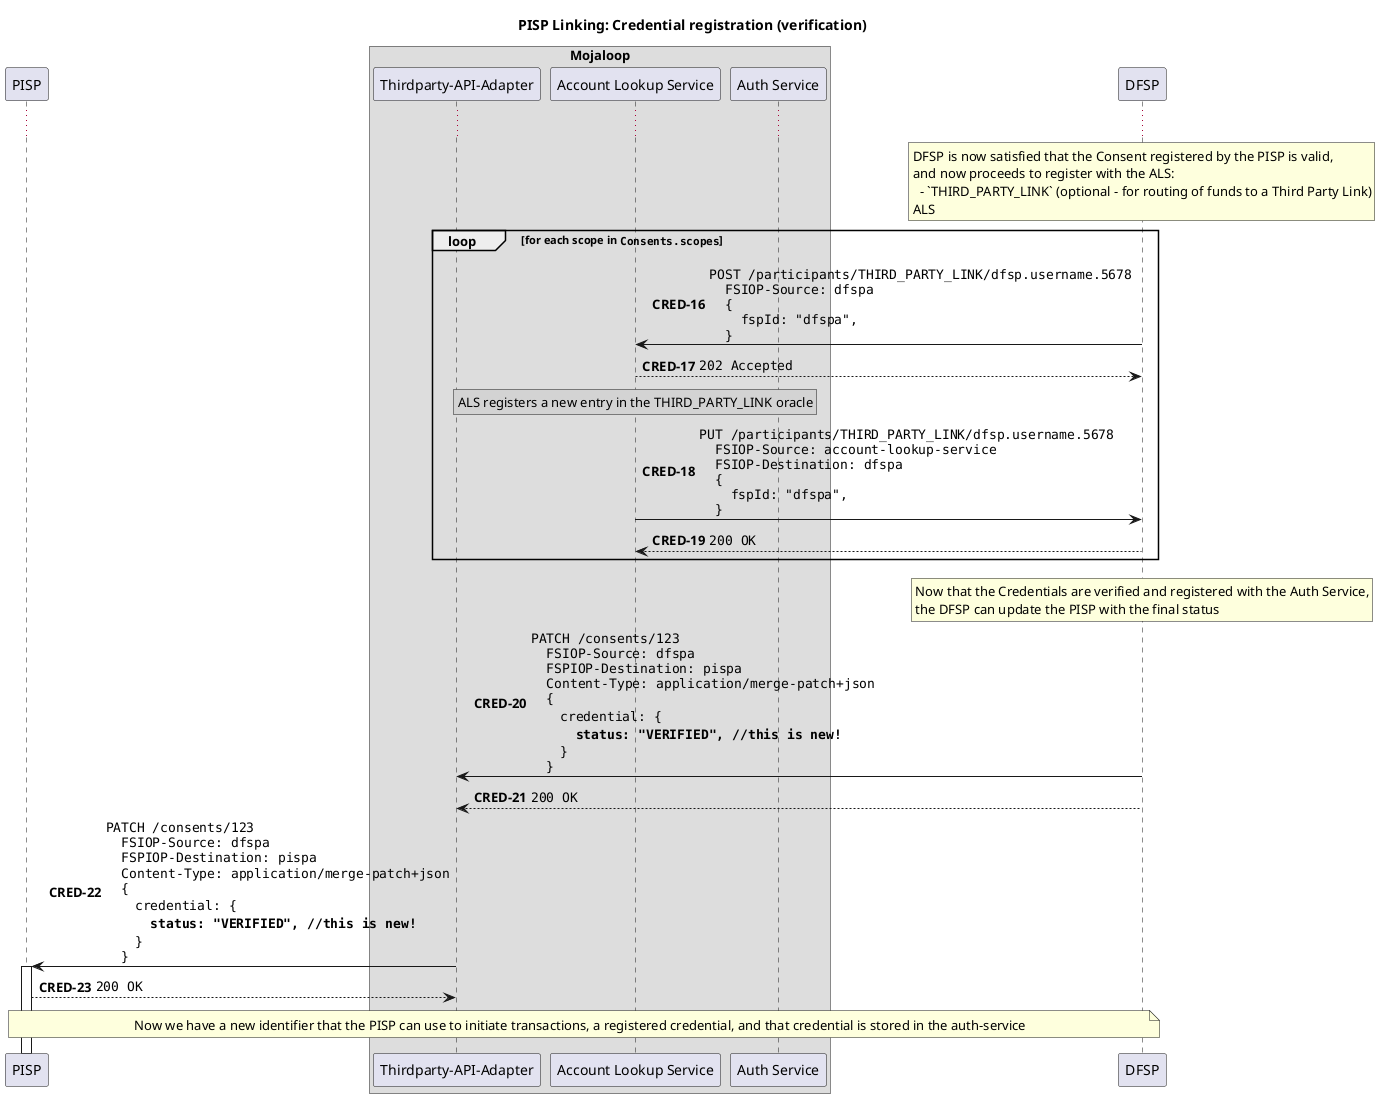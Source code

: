 @startuml

!pragma teoz true

title PISP Linking: Credential registration (verification)

participant "PISP" as PISP

box "Mojaloop"
    participant "Thirdparty-API-Adapter" as Switch
    participant "Account Lookup Service" as ALS
    participant "Auth Service" as Auth
end box

participant "DFSP" as DFSP

autonumber 16 "<b>CRED-#</b>"

...


rnote over DFSP
  DFSP is now satisfied that the Consent registered by the PISP is valid,
  and now proceeds to register with the ALS:
    - `THIRD_PARTY_LINK` (optional - for routing of funds to a Third Party Link)
  ALS
end note

loop for each scope in ""Consents.scopes""

DFSP -> ALS: ""POST /participants/THIRD_PARTY_LINK/dfsp.username.5678"" \n\
""  FSIOP-Source: dfspa""\n\
""  {""\n\
""    fspId: "dfspa",""\n\
""  }""
ALS --> DFSP: ""202 Accepted""

rnote over ALS #LightGray
  ALS registers a new entry in the THIRD_PARTY_LINK oracle
end note

ALS -> DFSP: ""PUT /participants/THIRD_PARTY_LINK/dfsp.username.5678"" \n\
""  FSIOP-Source: account-lookup-service""\n\
""  FSIOP-Destination: dfspa""\n\
""  {""\n\
""    fspId: "dfspa",""\n\
""  }""
DFSP --> ALS: ""200 OK""
end


rnote over DFSP
  Now that the Credentials are verified and registered with the Auth Service,
  the DFSP can update the PISP with the final status
end note

DFSP -> Switch: ""PATCH /consents/123""\n\
""  FSIOP-Source: dfspa""\n\
""  FSPIOP-Destination: pispa""\n\
""  Content-Type: application/merge-patch+json""\n\
""  {""\n\
    ""  credential: {""\n\
    ""    **status: "VERIFIED", //this is new!**""\n\
    ""  }""\n\
""  }""
DFSP --> Switch: ""200 OK""

Switch -> PISP ++: ""PATCH /consents/123""\n\
""  FSIOP-Source: dfspa""\n\
""  FSPIOP-Destination: pispa""\n\
""  Content-Type: application/merge-patch+json""\n\
""  {""\n\
    ""  credential: {""\n\
    ""    **status: "VERIFIED", //this is new!**""\n\
    ""  }""\n\
""  }""
PISP --> Switch: ""200 OK""


note over PISP, DFSP
  Now we have a new identifier that the PISP can use to initiate transactions, a registered credential, and that credential is stored in the auth-service
end note


@enduml
